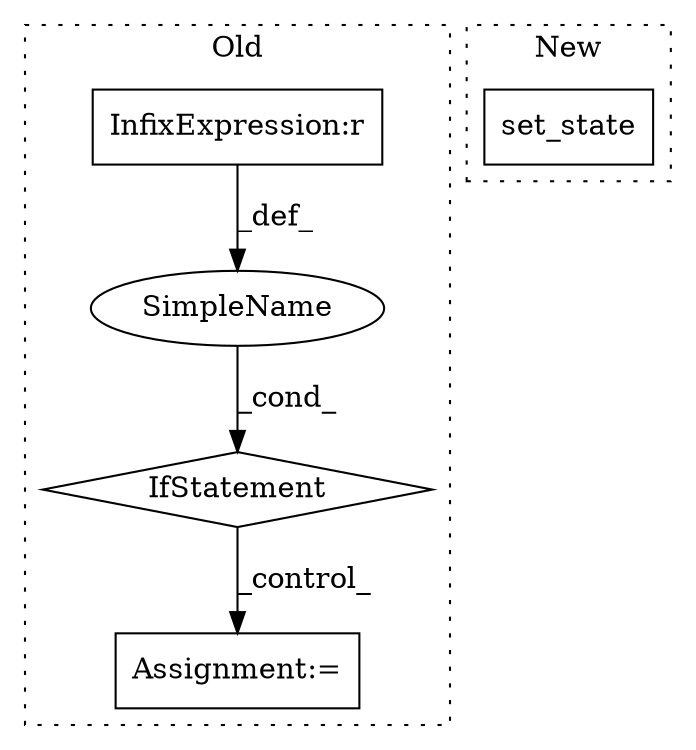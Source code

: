 digraph G {
subgraph cluster0 {
1 [label="IfStatement" a="25" s="3307,3328" l="4,2" shape="diamond"];
3 [label="Assignment:=" a="7" s="3629" l="1" shape="box"];
4 [label="SimpleName" a="42" s="" l="" shape="ellipse"];
5 [label="InfixExpression:r" a="27" s="3323" l="4" shape="box"];
label = "Old";
style="dotted";
}
subgraph cluster1 {
2 [label="set_state" a="32" s="3715,3732" l="10,1" shape="box"];
label = "New";
style="dotted";
}
1 -> 3 [label="_control_"];
4 -> 1 [label="_cond_"];
5 -> 4 [label="_def_"];
}